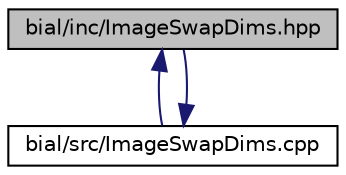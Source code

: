 digraph "bial/inc/ImageSwapDims.hpp"
{
  edge [fontname="Helvetica",fontsize="10",labelfontname="Helvetica",labelfontsize="10"];
  node [fontname="Helvetica",fontsize="10",shape=record];
  Node1 [label="bial/inc/ImageSwapDims.hpp",height=0.2,width=0.4,color="black", fillcolor="grey75", style="filled", fontcolor="black"];
  Node1 -> Node2 [dir="back",color="midnightblue",fontsize="10",style="solid",fontname="Helvetica"];
  Node2 [label="bial/src/ImageSwapDims.cpp",height=0.2,width=0.4,color="black", fillcolor="white", style="filled",URL="$_image_swap_dims_8cpp.html"];
  Node2 -> Node1 [dir="back",color="midnightblue",fontsize="10",style="solid",fontname="Helvetica"];
}
